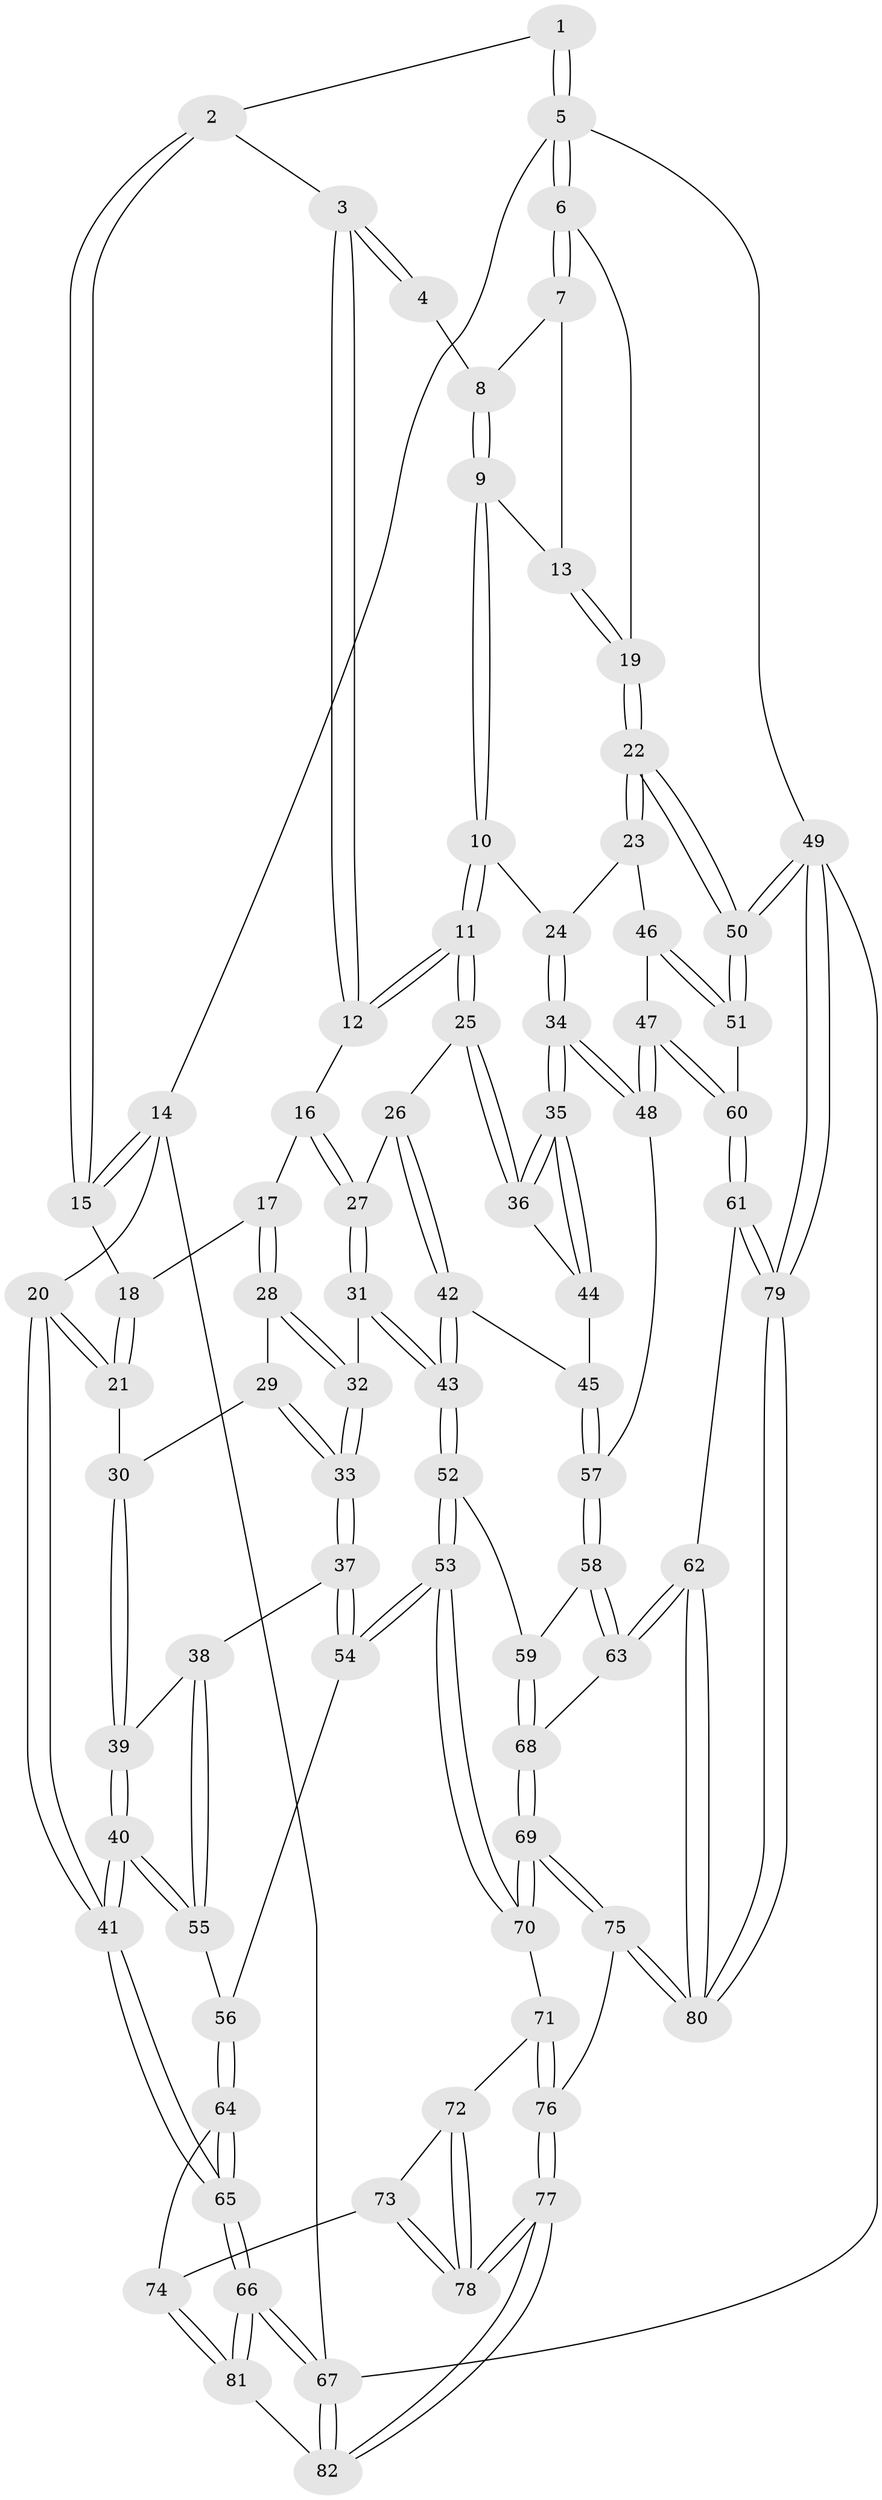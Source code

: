 // Generated by graph-tools (version 1.1) at 2025/03/03/09/25 03:03:29]
// undirected, 82 vertices, 202 edges
graph export_dot {
graph [start="1"]
  node [color=gray90,style=filled];
  1 [pos="+0.8970933107376823+0"];
  2 [pos="+0.42941848445925784+0"];
  3 [pos="+0.5419531110162179+0.07463586319141836"];
  4 [pos="+0.7161296791495604+0.11061127169750641"];
  5 [pos="+1+0"];
  6 [pos="+1+0"];
  7 [pos="+0.9040896147944744+0.051607541202352336"];
  8 [pos="+0.7372603668499489+0.13367774496100934"];
  9 [pos="+0.7525625696465771+0.24241078265455301"];
  10 [pos="+0.7299912679586679+0.3052461193202307"];
  11 [pos="+0.6855475068306159+0.32170850468474266"];
  12 [pos="+0.5633800475604398+0.14344407500499415"];
  13 [pos="+0.7642283345754003+0.233207925191057"];
  14 [pos="+0+0"];
  15 [pos="+0.24947208900215742+0"];
  16 [pos="+0.46894124093108003+0.3003510859037773"];
  17 [pos="+0.31216727324825605+0.24566085989614903"];
  18 [pos="+0.24942903769424732+0.07559242464031535"];
  19 [pos="+1+0.00796456225626743"];
  20 [pos="+0+0.42114236927180493"];
  21 [pos="+0.03974540755296879+0.3596087201844585"];
  22 [pos="+1+0.2618559713869207"];
  23 [pos="+1+0.34402078328330726"];
  24 [pos="+0.857087938081476+0.3452406897646538"];
  25 [pos="+0.6534121203679575+0.3652682498880451"];
  26 [pos="+0.635837310518806+0.3719600145552278"];
  27 [pos="+0.5348557097132856+0.36964411062033237"];
  28 [pos="+0.3031413459256484+0.32103204976345706"];
  29 [pos="+0.18273933688165728+0.3952459311298557"];
  30 [pos="+0.12274872472084893+0.40436594087837474"];
  31 [pos="+0.422729233573143+0.4709755135429617"];
  32 [pos="+0.3356840135644497+0.4148823226563439"];
  33 [pos="+0.25206814893016727+0.5033566364475365"];
  34 [pos="+0.7886152595363004+0.5902845290711666"];
  35 [pos="+0.778172954110953+0.581714043554526"];
  36 [pos="+0.6686634459797619+0.39649094528244394"];
  37 [pos="+0.22699580595023092+0.5579615091543424"];
  38 [pos="+0.22388892373465752+0.5582136442916098"];
  39 [pos="+0.1495826846039313+0.4943689257501865"];
  40 [pos="+0+0.593815426935668"];
  41 [pos="+0+0.6060101994705427"];
  42 [pos="+0.5480564714855503+0.5835703076640749"];
  43 [pos="+0.45433956245536083+0.6403696847666781"];
  44 [pos="+0.6365365772980585+0.5717388053341003"];
  45 [pos="+0.5546966289272991+0.5837324180603617"];
  46 [pos="+0.9361595331724823+0.49266212562177475"];
  47 [pos="+0.8242749699497073+0.6119308643908492"];
  48 [pos="+0.7887478712982084+0.5904718525646082"];
  49 [pos="+1+1"];
  50 [pos="+1+0.7017668270770895"];
  51 [pos="+1+0.7061639730556438"];
  52 [pos="+0.45421171814090955+0.6406684139626846"];
  53 [pos="+0.3883872469660371+0.6831016612331858"];
  54 [pos="+0.3720005882834731+0.6730673467931818"];
  55 [pos="+0.15966777372621532+0.606924785727311"];
  56 [pos="+0.1610718972660512+0.6866028912637839"];
  57 [pos="+0.6879137195527288+0.6611228203055086"];
  58 [pos="+0.6375455450232712+0.7260174249640164"];
  59 [pos="+0.48186153297643874+0.661087725208379"];
  60 [pos="+0.891719975703703+0.7270866021969267"];
  61 [pos="+0.859913144219882+0.7852473533932505"];
  62 [pos="+0.7350010095452607+0.8556205253269125"];
  63 [pos="+0.6773091326751534+0.8100402356123222"];
  64 [pos="+0.13069977129031007+0.7684320180956145"];
  65 [pos="+0+0.6404207126593404"];
  66 [pos="+0+1"];
  67 [pos="+0+1"];
  68 [pos="+0.5621623018262245+0.8257621223845909"];
  69 [pos="+0.5130632917041213+0.8883266779716021"];
  70 [pos="+0.38186658372177423+0.7017714461385689"];
  71 [pos="+0.3628896369421598+0.7286631308359663"];
  72 [pos="+0.26593424778439456+0.7864083027604374"];
  73 [pos="+0.1889770550369362+0.8035424957743267"];
  74 [pos="+0.1588730489614645+0.8057022793241019"];
  75 [pos="+0.5007644695618504+1"];
  76 [pos="+0.40342538040209847+1"];
  77 [pos="+0.36082167890847133+1"];
  78 [pos="+0.3084629115972317+1"];
  79 [pos="+1+1"];
  80 [pos="+0.6354243190874258+1"];
  81 [pos="+0.13247931205721805+0.8736160891000089"];
  82 [pos="+0.3606106913167946+1"];
  1 -- 2;
  1 -- 5;
  1 -- 5;
  2 -- 3;
  2 -- 15;
  2 -- 15;
  3 -- 4;
  3 -- 4;
  3 -- 12;
  3 -- 12;
  4 -- 8;
  5 -- 6;
  5 -- 6;
  5 -- 14;
  5 -- 49;
  6 -- 7;
  6 -- 7;
  6 -- 19;
  7 -- 8;
  7 -- 13;
  8 -- 9;
  8 -- 9;
  9 -- 10;
  9 -- 10;
  9 -- 13;
  10 -- 11;
  10 -- 11;
  10 -- 24;
  11 -- 12;
  11 -- 12;
  11 -- 25;
  11 -- 25;
  12 -- 16;
  13 -- 19;
  13 -- 19;
  14 -- 15;
  14 -- 15;
  14 -- 20;
  14 -- 67;
  15 -- 18;
  16 -- 17;
  16 -- 27;
  16 -- 27;
  17 -- 18;
  17 -- 28;
  17 -- 28;
  18 -- 21;
  18 -- 21;
  19 -- 22;
  19 -- 22;
  20 -- 21;
  20 -- 21;
  20 -- 41;
  20 -- 41;
  21 -- 30;
  22 -- 23;
  22 -- 23;
  22 -- 50;
  22 -- 50;
  23 -- 24;
  23 -- 46;
  24 -- 34;
  24 -- 34;
  25 -- 26;
  25 -- 36;
  25 -- 36;
  26 -- 27;
  26 -- 42;
  26 -- 42;
  27 -- 31;
  27 -- 31;
  28 -- 29;
  28 -- 32;
  28 -- 32;
  29 -- 30;
  29 -- 33;
  29 -- 33;
  30 -- 39;
  30 -- 39;
  31 -- 32;
  31 -- 43;
  31 -- 43;
  32 -- 33;
  32 -- 33;
  33 -- 37;
  33 -- 37;
  34 -- 35;
  34 -- 35;
  34 -- 48;
  34 -- 48;
  35 -- 36;
  35 -- 36;
  35 -- 44;
  35 -- 44;
  36 -- 44;
  37 -- 38;
  37 -- 54;
  37 -- 54;
  38 -- 39;
  38 -- 55;
  38 -- 55;
  39 -- 40;
  39 -- 40;
  40 -- 41;
  40 -- 41;
  40 -- 55;
  40 -- 55;
  41 -- 65;
  41 -- 65;
  42 -- 43;
  42 -- 43;
  42 -- 45;
  43 -- 52;
  43 -- 52;
  44 -- 45;
  45 -- 57;
  45 -- 57;
  46 -- 47;
  46 -- 51;
  46 -- 51;
  47 -- 48;
  47 -- 48;
  47 -- 60;
  47 -- 60;
  48 -- 57;
  49 -- 50;
  49 -- 50;
  49 -- 79;
  49 -- 79;
  49 -- 67;
  50 -- 51;
  50 -- 51;
  51 -- 60;
  52 -- 53;
  52 -- 53;
  52 -- 59;
  53 -- 54;
  53 -- 54;
  53 -- 70;
  53 -- 70;
  54 -- 56;
  55 -- 56;
  56 -- 64;
  56 -- 64;
  57 -- 58;
  57 -- 58;
  58 -- 59;
  58 -- 63;
  58 -- 63;
  59 -- 68;
  59 -- 68;
  60 -- 61;
  60 -- 61;
  61 -- 62;
  61 -- 79;
  61 -- 79;
  62 -- 63;
  62 -- 63;
  62 -- 80;
  62 -- 80;
  63 -- 68;
  64 -- 65;
  64 -- 65;
  64 -- 74;
  65 -- 66;
  65 -- 66;
  66 -- 67;
  66 -- 67;
  66 -- 81;
  66 -- 81;
  67 -- 82;
  67 -- 82;
  68 -- 69;
  68 -- 69;
  69 -- 70;
  69 -- 70;
  69 -- 75;
  69 -- 75;
  70 -- 71;
  71 -- 72;
  71 -- 76;
  71 -- 76;
  72 -- 73;
  72 -- 78;
  72 -- 78;
  73 -- 74;
  73 -- 78;
  73 -- 78;
  74 -- 81;
  74 -- 81;
  75 -- 76;
  75 -- 80;
  75 -- 80;
  76 -- 77;
  76 -- 77;
  77 -- 78;
  77 -- 78;
  77 -- 82;
  77 -- 82;
  79 -- 80;
  79 -- 80;
  81 -- 82;
}
